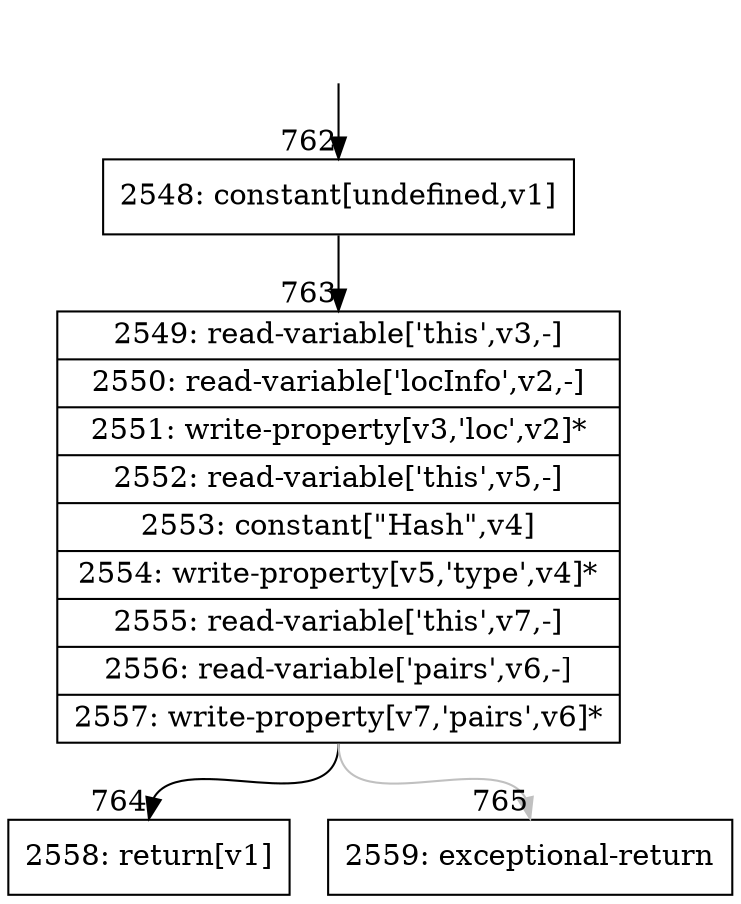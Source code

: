 digraph {
rankdir="TD"
BB_entry73[shape=none,label=""];
BB_entry73 -> BB762 [tailport=s, headport=n, headlabel="    762"]
BB762 [shape=record label="{2548: constant[undefined,v1]}" ] 
BB762 -> BB763 [tailport=s, headport=n, headlabel="      763"]
BB763 [shape=record label="{2549: read-variable['this',v3,-]|2550: read-variable['locInfo',v2,-]|2551: write-property[v3,'loc',v2]*|2552: read-variable['this',v5,-]|2553: constant[\"Hash\",v4]|2554: write-property[v5,'type',v4]*|2555: read-variable['this',v7,-]|2556: read-variable['pairs',v6,-]|2557: write-property[v7,'pairs',v6]*}" ] 
BB763 -> BB764 [tailport=s, headport=n, headlabel="      764"]
BB763 -> BB765 [tailport=s, headport=n, color=gray, headlabel="      765"]
BB764 [shape=record label="{2558: return[v1]}" ] 
BB765 [shape=record label="{2559: exceptional-return}" ] 
//#$~ 835
}
